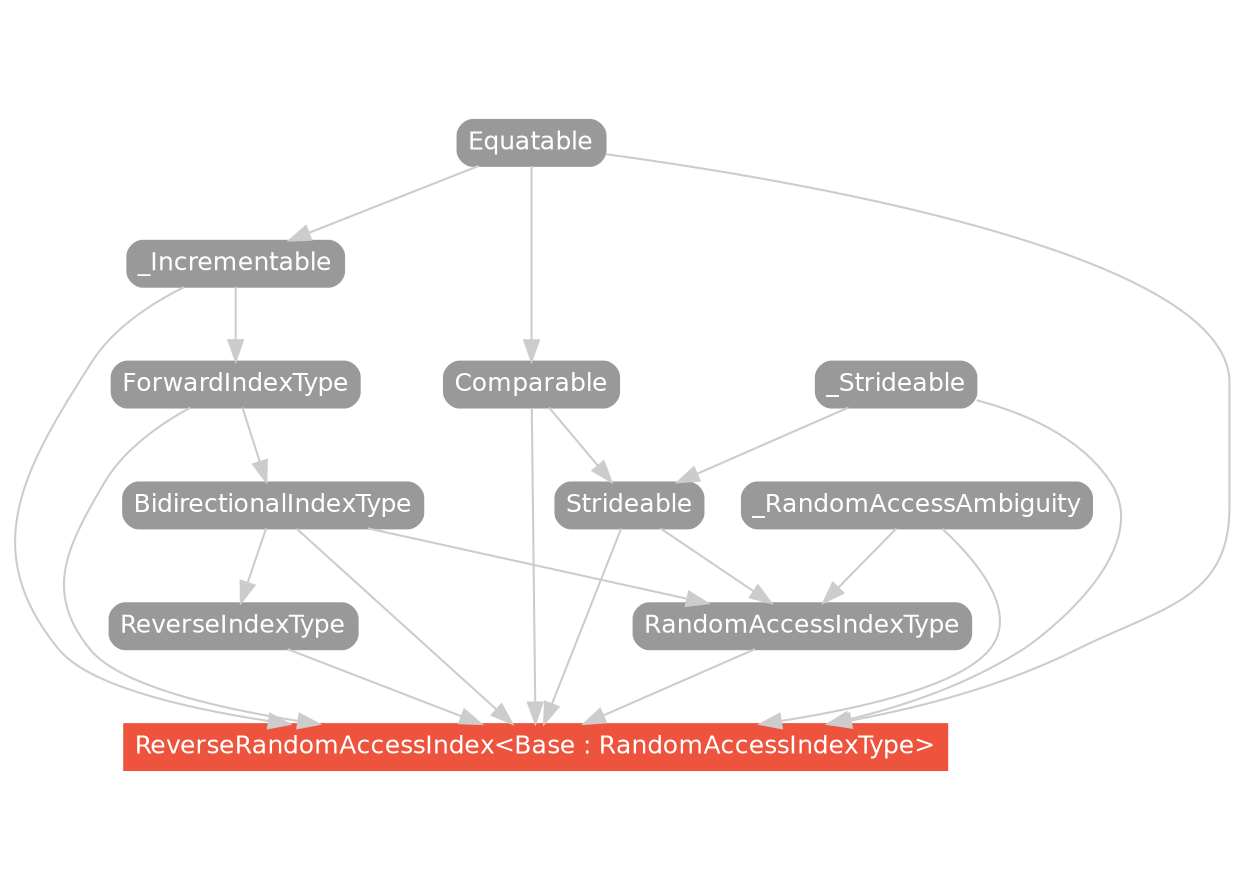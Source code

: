 strict digraph "ReverseRandomAccessIndex<Base : RandomAccessIndexType> - Type Hierarchy - SwiftDoc.org" {
    pad="0.1,0.8"
    node [shape=box, style="filled,rounded", color="#999999", fillcolor="#999999", fontcolor=white, fontname=Helvetica, fontnames="Helvetica,sansserif", fontsize=12, margin="0.07,0.05", height="0.3"]
    edge [color="#cccccc"]
    "BidirectionalIndexType" [URL="/protocol/BidirectionalIndexType/"]
    "Comparable" [URL="/protocol/Comparable/"]
    "Equatable" [URL="/protocol/Equatable/"]
    "ForwardIndexType" [URL="/protocol/ForwardIndexType/"]
    "RandomAccessIndexType" [URL="/protocol/RandomAccessIndexType/"]
    "ReverseIndexType" [URL="/protocol/ReverseIndexType/"]
    "ReverseRandomAccessIndex<Base : RandomAccessIndexType>" [URL="/type/ReverseRandomAccessIndex/", style="filled", fillcolor="#ee543d", color="#ee543d"]
    "Strideable" [URL="/protocol/Strideable/"]
    "_Incrementable" [URL="/protocol/_Incrementable/"]
    "_RandomAccessAmbiguity" [URL="/protocol/_RandomAccessAmbiguity/"]
    "_Strideable" [URL="/protocol/_Strideable/"]    "ForwardIndexType" -> "ReverseRandomAccessIndex<Base : RandomAccessIndexType>"
    "_Incrementable" -> "ReverseRandomAccessIndex<Base : RandomAccessIndexType>"
    "Equatable" -> "ReverseRandomAccessIndex<Base : RandomAccessIndexType>"
    "_Strideable" -> "ReverseRandomAccessIndex<Base : RandomAccessIndexType>"
    "ReverseIndexType" -> "ReverseRandomAccessIndex<Base : RandomAccessIndexType>"
    "BidirectionalIndexType" -> "ReverseRandomAccessIndex<Base : RandomAccessIndexType>"
    "RandomAccessIndexType" -> "ReverseRandomAccessIndex<Base : RandomAccessIndexType>"
    "Strideable" -> "ReverseRandomAccessIndex<Base : RandomAccessIndexType>"
    "Comparable" -> "ReverseRandomAccessIndex<Base : RandomAccessIndexType>"
    "_RandomAccessAmbiguity" -> "ReverseRandomAccessIndex<Base : RandomAccessIndexType>"
    "_Incrementable" -> "ForwardIndexType"
    "Equatable" -> "_Incrementable"
    "Equatable" -> "_Incrementable"
    "BidirectionalIndexType" -> "ReverseIndexType"
    "ForwardIndexType" -> "BidirectionalIndexType"
    "_Incrementable" -> "ForwardIndexType"
    "Equatable" -> "_Incrementable"
    "ForwardIndexType" -> "BidirectionalIndexType"
    "_Incrementable" -> "ForwardIndexType"
    "Equatable" -> "_Incrementable"
    "BidirectionalIndexType" -> "RandomAccessIndexType"
    "Strideable" -> "RandomAccessIndexType"
    "_RandomAccessAmbiguity" -> "RandomAccessIndexType"
    "ForwardIndexType" -> "BidirectionalIndexType"
    "_Incrementable" -> "ForwardIndexType"
    "Equatable" -> "_Incrementable"
    "Comparable" -> "Strideable"
    "_Strideable" -> "Strideable"
    "Equatable" -> "Comparable"
    "Comparable" -> "Strideable"
    "_Strideable" -> "Strideable"
    "Equatable" -> "Comparable"
    "Equatable" -> "Comparable"
    subgraph Types {
        rank = max; "ReverseRandomAccessIndex<Base : RandomAccessIndexType>";
    }
}